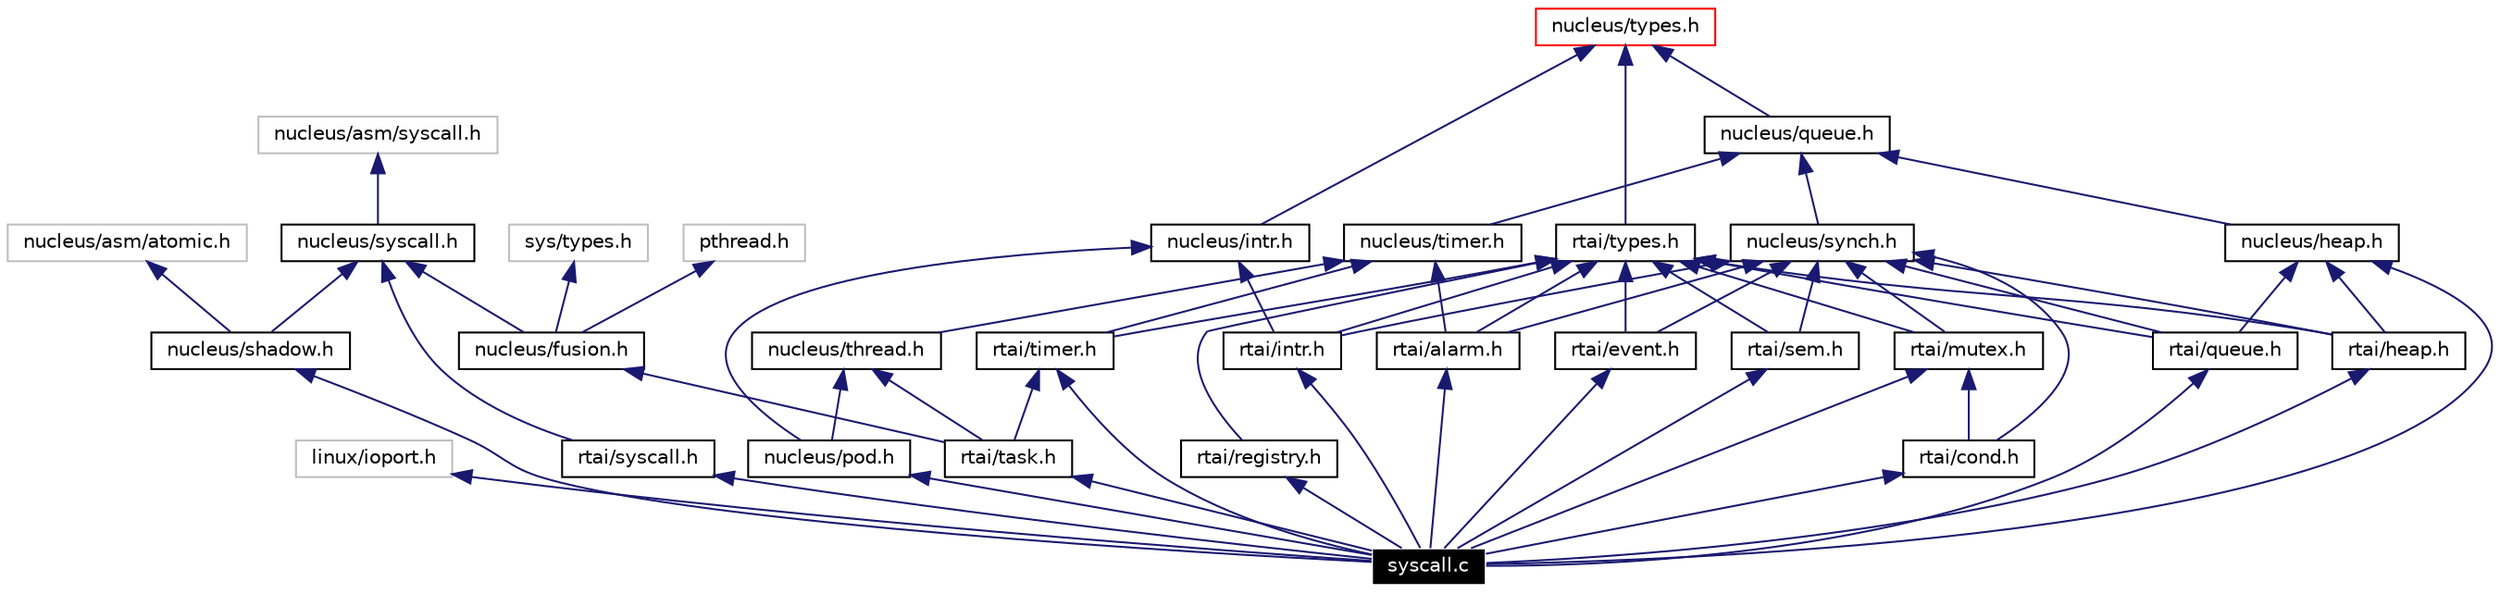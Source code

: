 digraph G
{
  edge [fontname="Helvetica",fontsize=10,labelfontname="Helvetica",labelfontsize=10];
  node [fontname="Helvetica",fontsize=10,shape=record];
  Node1 [label="syscall.c",height=0.2,width=0.4,color="white", fillcolor="black", style="filled" fontcolor="white"];
  Node2 -> Node1 [dir=back,color="midnightblue",fontsize=10,style="solid",fontname="Helvetica"];
  Node2 [label="linux/ioport.h",height=0.2,width=0.4,color="grey75"];
  Node3 -> Node1 [dir=back,color="midnightblue",fontsize=10,style="solid",fontname="Helvetica"];
  Node3 [label="nucleus/pod.h",height=0.2,width=0.4,color="black",URL="$pod_8h.html"];
  Node4 -> Node3 [dir=back,color="midnightblue",fontsize=10,style="solid",fontname="Helvetica"];
  Node4 [label="nucleus/thread.h",height=0.2,width=0.4,color="black",URL="$thread_8h-source.html"];
  Node5 -> Node4 [dir=back,color="midnightblue",fontsize=10,style="solid",fontname="Helvetica"];
  Node5 [label="nucleus/timer.h",height=0.2,width=0.4,color="black",URL="$include_2nucleus_2timer_8h-source.html"];
  Node6 -> Node5 [dir=back,color="midnightblue",fontsize=10,style="solid",fontname="Helvetica"];
  Node6 [label="nucleus/queue.h",height=0.2,width=0.4,color="black",URL="$include_2nucleus_2queue_8h-source.html"];
  Node7 -> Node6 [dir=back,color="midnightblue",fontsize=10,style="solid",fontname="Helvetica"];
  Node7 [label="nucleus/types.h",height=0.2,width=0.4,color="red",URL="$include_2nucleus_2types_8h-source.html"];
  Node8 -> Node3 [dir=back,color="midnightblue",fontsize=10,style="solid",fontname="Helvetica"];
  Node8 [label="nucleus/intr.h",height=0.2,width=0.4,color="black",URL="$include_2nucleus_2intr_8h-source.html"];
  Node7 -> Node8 [dir=back,color="midnightblue",fontsize=10,style="solid",fontname="Helvetica"];
  Node9 -> Node1 [dir=back,color="midnightblue",fontsize=10,style="solid",fontname="Helvetica"];
  Node9 [label="nucleus/heap.h",height=0.2,width=0.4,color="black",URL="$include_2nucleus_2heap_8h-source.html"];
  Node6 -> Node9 [dir=back,color="midnightblue",fontsize=10,style="solid",fontname="Helvetica"];
  Node10 -> Node1 [dir=back,color="midnightblue",fontsize=10,style="solid",fontname="Helvetica"];
  Node10 [label="nucleus/shadow.h",height=0.2,width=0.4,color="black",URL="$shadow_8h-source.html"];
  Node11 -> Node10 [dir=back,color="midnightblue",fontsize=10,style="solid",fontname="Helvetica"];
  Node11 [label="nucleus/asm/atomic.h",height=0.2,width=0.4,color="grey75"];
  Node12 -> Node10 [dir=back,color="midnightblue",fontsize=10,style="solid",fontname="Helvetica"];
  Node12 [label="nucleus/syscall.h",height=0.2,width=0.4,color="black",URL="$include_2nucleus_2syscall_8h-source.html"];
  Node13 -> Node12 [dir=back,color="midnightblue",fontsize=10,style="solid",fontname="Helvetica"];
  Node13 [label="nucleus/asm/syscall.h",height=0.2,width=0.4,color="grey75"];
  Node14 -> Node1 [dir=back,color="midnightblue",fontsize=10,style="solid",fontname="Helvetica"];
  Node14 [label="rtai/syscall.h",height=0.2,width=0.4,color="black",URL="$skins_2rtai_2syscall_8h-source.html"];
  Node12 -> Node14 [dir=back,color="midnightblue",fontsize=10,style="solid",fontname="Helvetica"];
  Node15 -> Node1 [dir=back,color="midnightblue",fontsize=10,style="solid",fontname="Helvetica"];
  Node15 [label="rtai/registry.h",height=0.2,width=0.4,color="black",URL="$registry_8h.html"];
  Node16 -> Node15 [dir=back,color="midnightblue",fontsize=10,style="solid",fontname="Helvetica"];
  Node16 [label="rtai/types.h",height=0.2,width=0.4,color="black",URL="$skins_2rtai_2types_8h.html"];
  Node7 -> Node16 [dir=back,color="midnightblue",fontsize=10,style="solid",fontname="Helvetica"];
  Node17 -> Node1 [dir=back,color="midnightblue",fontsize=10,style="solid",fontname="Helvetica"];
  Node17 [label="rtai/task.h",height=0.2,width=0.4,color="black",URL="$task_8h.html"];
  Node18 -> Node17 [dir=back,color="midnightblue",fontsize=10,style="solid",fontname="Helvetica"];
  Node18 [label="nucleus/fusion.h",height=0.2,width=0.4,color="black",URL="$fusion_8h-source.html"];
  Node12 -> Node18 [dir=back,color="midnightblue",fontsize=10,style="solid",fontname="Helvetica"];
  Node19 -> Node18 [dir=back,color="midnightblue",fontsize=10,style="solid",fontname="Helvetica"];
  Node19 [label="sys/types.h",height=0.2,width=0.4,color="grey75"];
  Node20 -> Node18 [dir=back,color="midnightblue",fontsize=10,style="solid",fontname="Helvetica"];
  Node20 [label="pthread.h",height=0.2,width=0.4,color="grey75"];
  Node4 -> Node17 [dir=back,color="midnightblue",fontsize=10,style="solid",fontname="Helvetica"];
  Node21 -> Node17 [dir=back,color="midnightblue",fontsize=10,style="solid",fontname="Helvetica"];
  Node21 [label="rtai/timer.h",height=0.2,width=0.4,color="black",URL="$skins_2rtai_2timer_8h.html"];
  Node5 -> Node21 [dir=back,color="midnightblue",fontsize=10,style="solid",fontname="Helvetica"];
  Node16 -> Node21 [dir=back,color="midnightblue",fontsize=10,style="solid",fontname="Helvetica"];
  Node21 -> Node1 [dir=back,color="midnightblue",fontsize=10,style="solid",fontname="Helvetica"];
  Node22 -> Node1 [dir=back,color="midnightblue",fontsize=10,style="solid",fontname="Helvetica"];
  Node22 [label="rtai/sem.h",height=0.2,width=0.4,color="black",URL="$sem_8h.html"];
  Node23 -> Node22 [dir=back,color="midnightblue",fontsize=10,style="solid",fontname="Helvetica"];
  Node23 [label="nucleus/synch.h",height=0.2,width=0.4,color="black",URL="$synch_8h-source.html"];
  Node6 -> Node23 [dir=back,color="midnightblue",fontsize=10,style="solid",fontname="Helvetica"];
  Node16 -> Node22 [dir=back,color="midnightblue",fontsize=10,style="solid",fontname="Helvetica"];
  Node24 -> Node1 [dir=back,color="midnightblue",fontsize=10,style="solid",fontname="Helvetica"];
  Node24 [label="rtai/event.h",height=0.2,width=0.4,color="black",URL="$event_8h.html"];
  Node23 -> Node24 [dir=back,color="midnightblue",fontsize=10,style="solid",fontname="Helvetica"];
  Node16 -> Node24 [dir=back,color="midnightblue",fontsize=10,style="solid",fontname="Helvetica"];
  Node25 -> Node1 [dir=back,color="midnightblue",fontsize=10,style="solid",fontname="Helvetica"];
  Node25 [label="rtai/mutex.h",height=0.2,width=0.4,color="black",URL="$mutex_8h.html"];
  Node23 -> Node25 [dir=back,color="midnightblue",fontsize=10,style="solid",fontname="Helvetica"];
  Node16 -> Node25 [dir=back,color="midnightblue",fontsize=10,style="solid",fontname="Helvetica"];
  Node26 -> Node1 [dir=back,color="midnightblue",fontsize=10,style="solid",fontname="Helvetica"];
  Node26 [label="rtai/cond.h",height=0.2,width=0.4,color="black",URL="$cond_8h.html"];
  Node23 -> Node26 [dir=back,color="midnightblue",fontsize=10,style="solid",fontname="Helvetica"];
  Node25 -> Node26 [dir=back,color="midnightblue",fontsize=10,style="solid",fontname="Helvetica"];
  Node27 -> Node1 [dir=back,color="midnightblue",fontsize=10,style="solid",fontname="Helvetica"];
  Node27 [label="rtai/queue.h",height=0.2,width=0.4,color="black",URL="$skins_2rtai_2queue_8h.html"];
  Node23 -> Node27 [dir=back,color="midnightblue",fontsize=10,style="solid",fontname="Helvetica"];
  Node9 -> Node27 [dir=back,color="midnightblue",fontsize=10,style="solid",fontname="Helvetica"];
  Node16 -> Node27 [dir=back,color="midnightblue",fontsize=10,style="solid",fontname="Helvetica"];
  Node28 -> Node1 [dir=back,color="midnightblue",fontsize=10,style="solid",fontname="Helvetica"];
  Node28 [label="rtai/heap.h",height=0.2,width=0.4,color="black",URL="$skins_2rtai_2heap_8h.html"];
  Node23 -> Node28 [dir=back,color="midnightblue",fontsize=10,style="solid",fontname="Helvetica"];
  Node9 -> Node28 [dir=back,color="midnightblue",fontsize=10,style="solid",fontname="Helvetica"];
  Node16 -> Node28 [dir=back,color="midnightblue",fontsize=10,style="solid",fontname="Helvetica"];
  Node29 -> Node1 [dir=back,color="midnightblue",fontsize=10,style="solid",fontname="Helvetica"];
  Node29 [label="rtai/alarm.h",height=0.2,width=0.4,color="black",URL="$alarm_8h.html"];
  Node5 -> Node29 [dir=back,color="midnightblue",fontsize=10,style="solid",fontname="Helvetica"];
  Node23 -> Node29 [dir=back,color="midnightblue",fontsize=10,style="solid",fontname="Helvetica"];
  Node16 -> Node29 [dir=back,color="midnightblue",fontsize=10,style="solid",fontname="Helvetica"];
  Node30 -> Node1 [dir=back,color="midnightblue",fontsize=10,style="solid",fontname="Helvetica"];
  Node30 [label="rtai/intr.h",height=0.2,width=0.4,color="black",URL="$skins_2rtai_2intr_8h.html"];
  Node23 -> Node30 [dir=back,color="midnightblue",fontsize=10,style="solid",fontname="Helvetica"];
  Node8 -> Node30 [dir=back,color="midnightblue",fontsize=10,style="solid",fontname="Helvetica"];
  Node16 -> Node30 [dir=back,color="midnightblue",fontsize=10,style="solid",fontname="Helvetica"];
}
